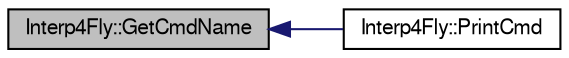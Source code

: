 digraph "Interp4Fly::GetCmdName"
{
  edge [fontname="FreeSans",fontsize="10",labelfontname="FreeSans",labelfontsize="10"];
  node [fontname="FreeSans",fontsize="10",shape=record];
  rankdir="LR";
  Node1 [label="Interp4Fly::GetCmdName",height=0.2,width=0.4,color="black", fillcolor="grey75", style="filled", fontcolor="black"];
  Node1 -> Node2 [dir="back",color="midnightblue",fontsize="10",style="solid",fontname="FreeSans"];
  Node2 [label="Interp4Fly::PrintCmd",height=0.2,width=0.4,color="black", fillcolor="white", style="filled",URL="$class_interp4_fly.html#a4ead072f01586ac62834d971debd2ea7",tooltip="wyswietla nazwe polecenia i wartosci jego parametrow przykladowo dla polecenia Fly zostanie wyswietlo..."];
}
